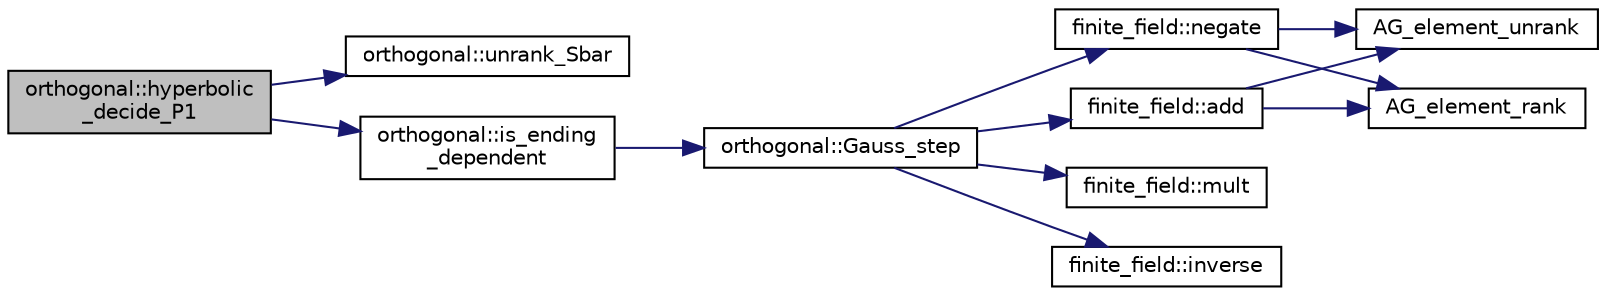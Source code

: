 digraph "orthogonal::hyperbolic_decide_P1"
{
  edge [fontname="Helvetica",fontsize="10",labelfontname="Helvetica",labelfontsize="10"];
  node [fontname="Helvetica",fontsize="10",shape=record];
  rankdir="LR";
  Node6840 [label="orthogonal::hyperbolic\l_decide_P1",height=0.2,width=0.4,color="black", fillcolor="grey75", style="filled", fontcolor="black"];
  Node6840 -> Node6841 [color="midnightblue",fontsize="10",style="solid",fontname="Helvetica"];
  Node6841 [label="orthogonal::unrank_Sbar",height=0.2,width=0.4,color="black", fillcolor="white", style="filled",URL="$d7/daa/classorthogonal.html#af5dc4e991f79be6bfdce4325648e037a"];
  Node6840 -> Node6842 [color="midnightblue",fontsize="10",style="solid",fontname="Helvetica"];
  Node6842 [label="orthogonal::is_ending\l_dependent",height=0.2,width=0.4,color="black", fillcolor="white", style="filled",URL="$d7/daa/classorthogonal.html#ac73b14e7da4d8a1a84750c345dfabd99"];
  Node6842 -> Node6843 [color="midnightblue",fontsize="10",style="solid",fontname="Helvetica"];
  Node6843 [label="orthogonal::Gauss_step",height=0.2,width=0.4,color="black", fillcolor="white", style="filled",URL="$d7/daa/classorthogonal.html#acc98650297e4c16a55f881780df18ff1"];
  Node6843 -> Node6844 [color="midnightblue",fontsize="10",style="solid",fontname="Helvetica"];
  Node6844 [label="finite_field::negate",height=0.2,width=0.4,color="black", fillcolor="white", style="filled",URL="$df/d5a/classfinite__field.html#aa9d798298f25d4a9262b5bc5f1733e31"];
  Node6844 -> Node6845 [color="midnightblue",fontsize="10",style="solid",fontname="Helvetica"];
  Node6845 [label="AG_element_unrank",height=0.2,width=0.4,color="black", fillcolor="white", style="filled",URL="$d4/d67/geometry_8h.html#a4a33b86c87b2879b97cfa1327abe2885"];
  Node6844 -> Node6846 [color="midnightblue",fontsize="10",style="solid",fontname="Helvetica"];
  Node6846 [label="AG_element_rank",height=0.2,width=0.4,color="black", fillcolor="white", style="filled",URL="$d4/d67/geometry_8h.html#ab2ac908d07dd8038fd996e26bdc75c17"];
  Node6843 -> Node6847 [color="midnightblue",fontsize="10",style="solid",fontname="Helvetica"];
  Node6847 [label="finite_field::mult",height=0.2,width=0.4,color="black", fillcolor="white", style="filled",URL="$df/d5a/classfinite__field.html#a24fb5917aa6d4d656fd855b7f44a13b0"];
  Node6843 -> Node6848 [color="midnightblue",fontsize="10",style="solid",fontname="Helvetica"];
  Node6848 [label="finite_field::inverse",height=0.2,width=0.4,color="black", fillcolor="white", style="filled",URL="$df/d5a/classfinite__field.html#a69f2a12c01e70b7ce2d115c5221c9cdd"];
  Node6843 -> Node6849 [color="midnightblue",fontsize="10",style="solid",fontname="Helvetica"];
  Node6849 [label="finite_field::add",height=0.2,width=0.4,color="black", fillcolor="white", style="filled",URL="$df/d5a/classfinite__field.html#a8f12328a27500f3c7be0c849ebbc9d14"];
  Node6849 -> Node6845 [color="midnightblue",fontsize="10",style="solid",fontname="Helvetica"];
  Node6849 -> Node6846 [color="midnightblue",fontsize="10",style="solid",fontname="Helvetica"];
}

